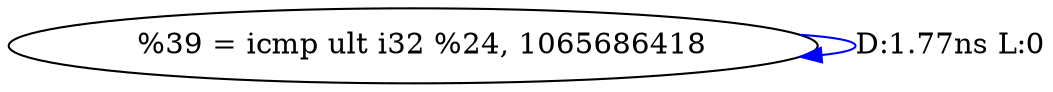 digraph {
Node0x29b5540[label="  %39 = icmp ult i32 %24, 1065686418"];
Node0x29b5540 -> Node0x29b5540[label="D:1.77ns L:0",color=blue];
}
